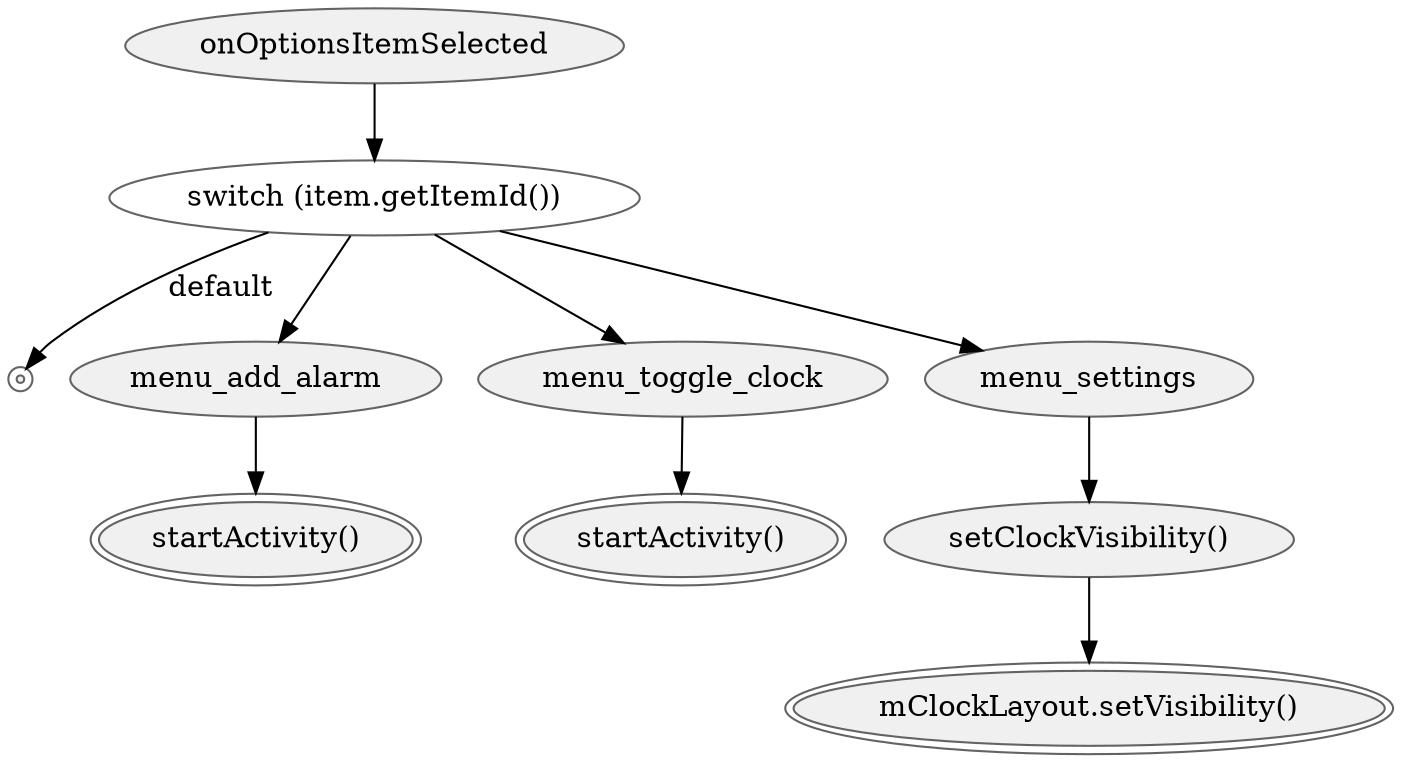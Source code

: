 digraph {
rankdir = TB;
fontname="Helvetica";
node[style="filled,solid", colorscheme=greys3, fillcolor=1, color=3];


onOpts[label="onOptionsItemSelected"];
switch[label="switch (item.getItemId())",style="solid"];
start1[label="startActivity()",peripheries=2];
start2[label="startActivity()",peripheries=2];
setVis1[label="setClockVisibility()"];
setVis2[label="mClockLayout.setVisibility()",peripheries=2];
t1[shape=point,style="solid",peripheries=2];

case1[label="menu_add_alarm"];
case2[label="menu_toggle_clock"];
case3[label="menu_settings"];

onOpts -> switch;
switch -> case1;
case1 -> start1;
switch -> case2;
case2 -> start2;
switch -> case3;
case3 -> setVis1;
switch -> t1[label="default"];
setVis1 -> setVis2;

}